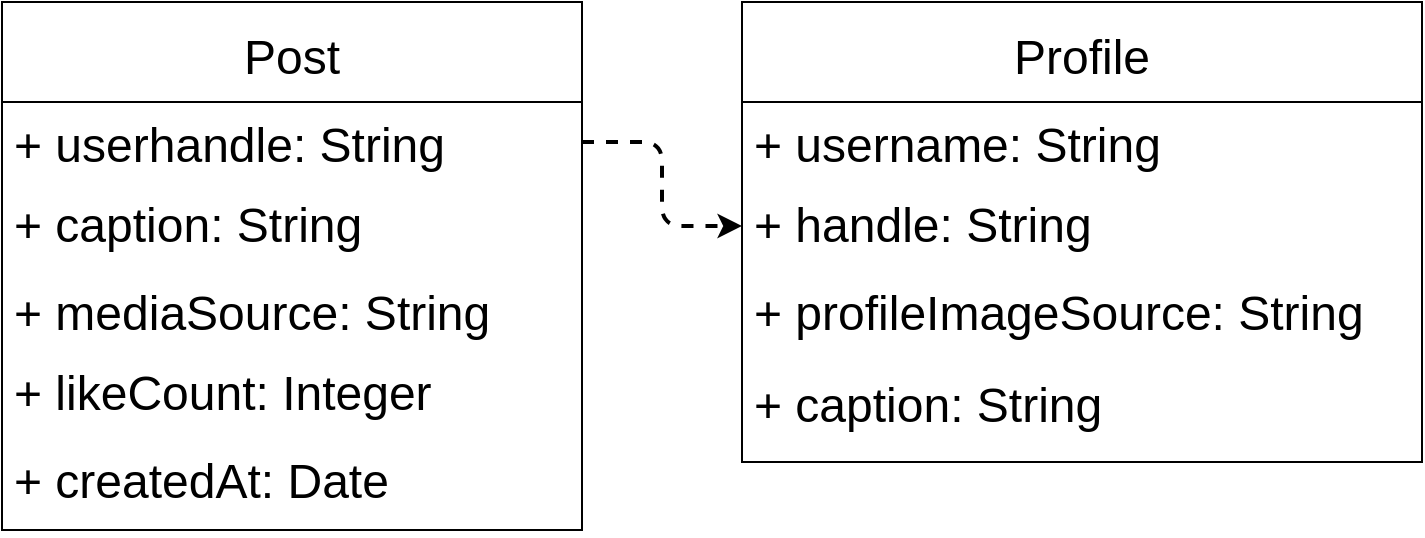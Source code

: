 <mxfile>
    <diagram id="NvvcONSBKLPKExgGw6Y5" name="Page-1">
        <mxGraphModel dx="606" dy="445" grid="1" gridSize="10" guides="1" tooltips="1" connect="1" arrows="1" fold="1" page="1" pageScale="1" pageWidth="850" pageHeight="1100" math="0" shadow="0">
            <root>
                <mxCell id="0"/>
                <mxCell id="1" parent="0"/>
                <mxCell id="2" value="Post" style="swimlane;fontStyle=0;childLayout=stackLayout;horizontal=1;startSize=50;fillColor=none;horizontalStack=0;resizeParent=1;resizeParentMax=0;resizeLast=0;collapsible=1;marginBottom=0;fontSize=24;" parent="1" vertex="1">
                    <mxGeometry x="70" y="340" width="290" height="264" as="geometry"/>
                </mxCell>
                <mxCell id="3" value="+ userhandle: String" style="text;strokeColor=none;fillColor=none;align=left;verticalAlign=top;spacingLeft=4;spacingRight=4;overflow=hidden;rotatable=0;points=[[0,0.5],[1,0.5]];portConstraint=eastwest;fontSize=24;" parent="2" vertex="1">
                    <mxGeometry y="50" width="290" height="40" as="geometry"/>
                </mxCell>
                <mxCell id="4" value="+ caption: String" style="text;strokeColor=none;fillColor=none;align=left;verticalAlign=top;spacingLeft=4;spacingRight=4;overflow=hidden;rotatable=0;points=[[0,0.5],[1,0.5]];portConstraint=eastwest;fontSize=24;" parent="2" vertex="1">
                    <mxGeometry y="90" width="290" height="44" as="geometry"/>
                </mxCell>
                <mxCell id="5" value="+ mediaSource: String" style="text;strokeColor=none;fillColor=none;align=left;verticalAlign=top;spacingLeft=4;spacingRight=4;overflow=hidden;rotatable=0;points=[[0,0.5],[1,0.5]];portConstraint=eastwest;fontSize=24;" parent="2" vertex="1">
                    <mxGeometry y="134" width="290" height="40" as="geometry"/>
                </mxCell>
                <mxCell id="6" value="+ likeCount: Integer" style="text;strokeColor=none;fillColor=none;align=left;verticalAlign=top;spacingLeft=4;spacingRight=4;overflow=hidden;rotatable=0;points=[[0,0.5],[1,0.5]];portConstraint=eastwest;fontSize=24;" parent="2" vertex="1">
                    <mxGeometry y="174" width="290" height="44" as="geometry"/>
                </mxCell>
                <mxCell id="7" value="+ createdAt: Date" style="text;strokeColor=none;fillColor=none;align=left;verticalAlign=top;spacingLeft=4;spacingRight=4;overflow=hidden;rotatable=0;points=[[0,0.5],[1,0.5]];portConstraint=eastwest;fontSize=24;" parent="2" vertex="1">
                    <mxGeometry y="218" width="290" height="46" as="geometry"/>
                </mxCell>
                <mxCell id="8" value="Profile" style="swimlane;fontStyle=0;childLayout=stackLayout;horizontal=1;startSize=50;fillColor=none;horizontalStack=0;resizeParent=1;resizeParentMax=0;resizeLast=0;collapsible=1;marginBottom=0;fontSize=24;" parent="1" vertex="1">
                    <mxGeometry x="440" y="340" width="340" height="230" as="geometry"/>
                </mxCell>
                <mxCell id="9" value="+ username: String" style="text;strokeColor=none;fillColor=none;align=left;verticalAlign=top;spacingLeft=4;spacingRight=4;overflow=hidden;rotatable=0;points=[[0,0.5],[1,0.5]];portConstraint=eastwest;fontSize=24;" parent="8" vertex="1">
                    <mxGeometry y="50" width="340" height="40" as="geometry"/>
                </mxCell>
                <mxCell id="10" value="+ handle: String" style="text;strokeColor=none;fillColor=none;align=left;verticalAlign=top;spacingLeft=4;spacingRight=4;overflow=hidden;rotatable=0;points=[[0,0.5],[1,0.5]];portConstraint=eastwest;fontSize=24;" parent="8" vertex="1">
                    <mxGeometry y="90" width="340" height="44" as="geometry"/>
                </mxCell>
                <mxCell id="11" value="+ profileImageSource: String" style="text;strokeColor=none;fillColor=none;align=left;verticalAlign=top;spacingLeft=4;spacingRight=4;overflow=hidden;rotatable=0;points=[[0,0.5],[1,0.5]];portConstraint=eastwest;fontSize=24;" parent="8" vertex="1">
                    <mxGeometry y="134" width="340" height="46" as="geometry"/>
                </mxCell>
                <mxCell id="12" value="+ caption: String" style="text;strokeColor=none;fillColor=none;align=left;verticalAlign=top;spacingLeft=4;spacingRight=4;overflow=hidden;rotatable=0;points=[[0,0.5],[1,0.5]];portConstraint=eastwest;fontSize=24;" parent="8" vertex="1">
                    <mxGeometry y="180" width="340" height="50" as="geometry"/>
                </mxCell>
                <mxCell id="13" style="edgeStyle=orthogonalEdgeStyle;html=1;entryX=0;entryY=0.5;entryDx=0;entryDy=0;rounded=1;dashed=1;fontSize=24;spacing=2;strokeWidth=2;" parent="1" source="3" target="10" edge="1">
                    <mxGeometry relative="1" as="geometry"/>
                </mxCell>
            </root>
        </mxGraphModel>
    </diagram>
</mxfile>